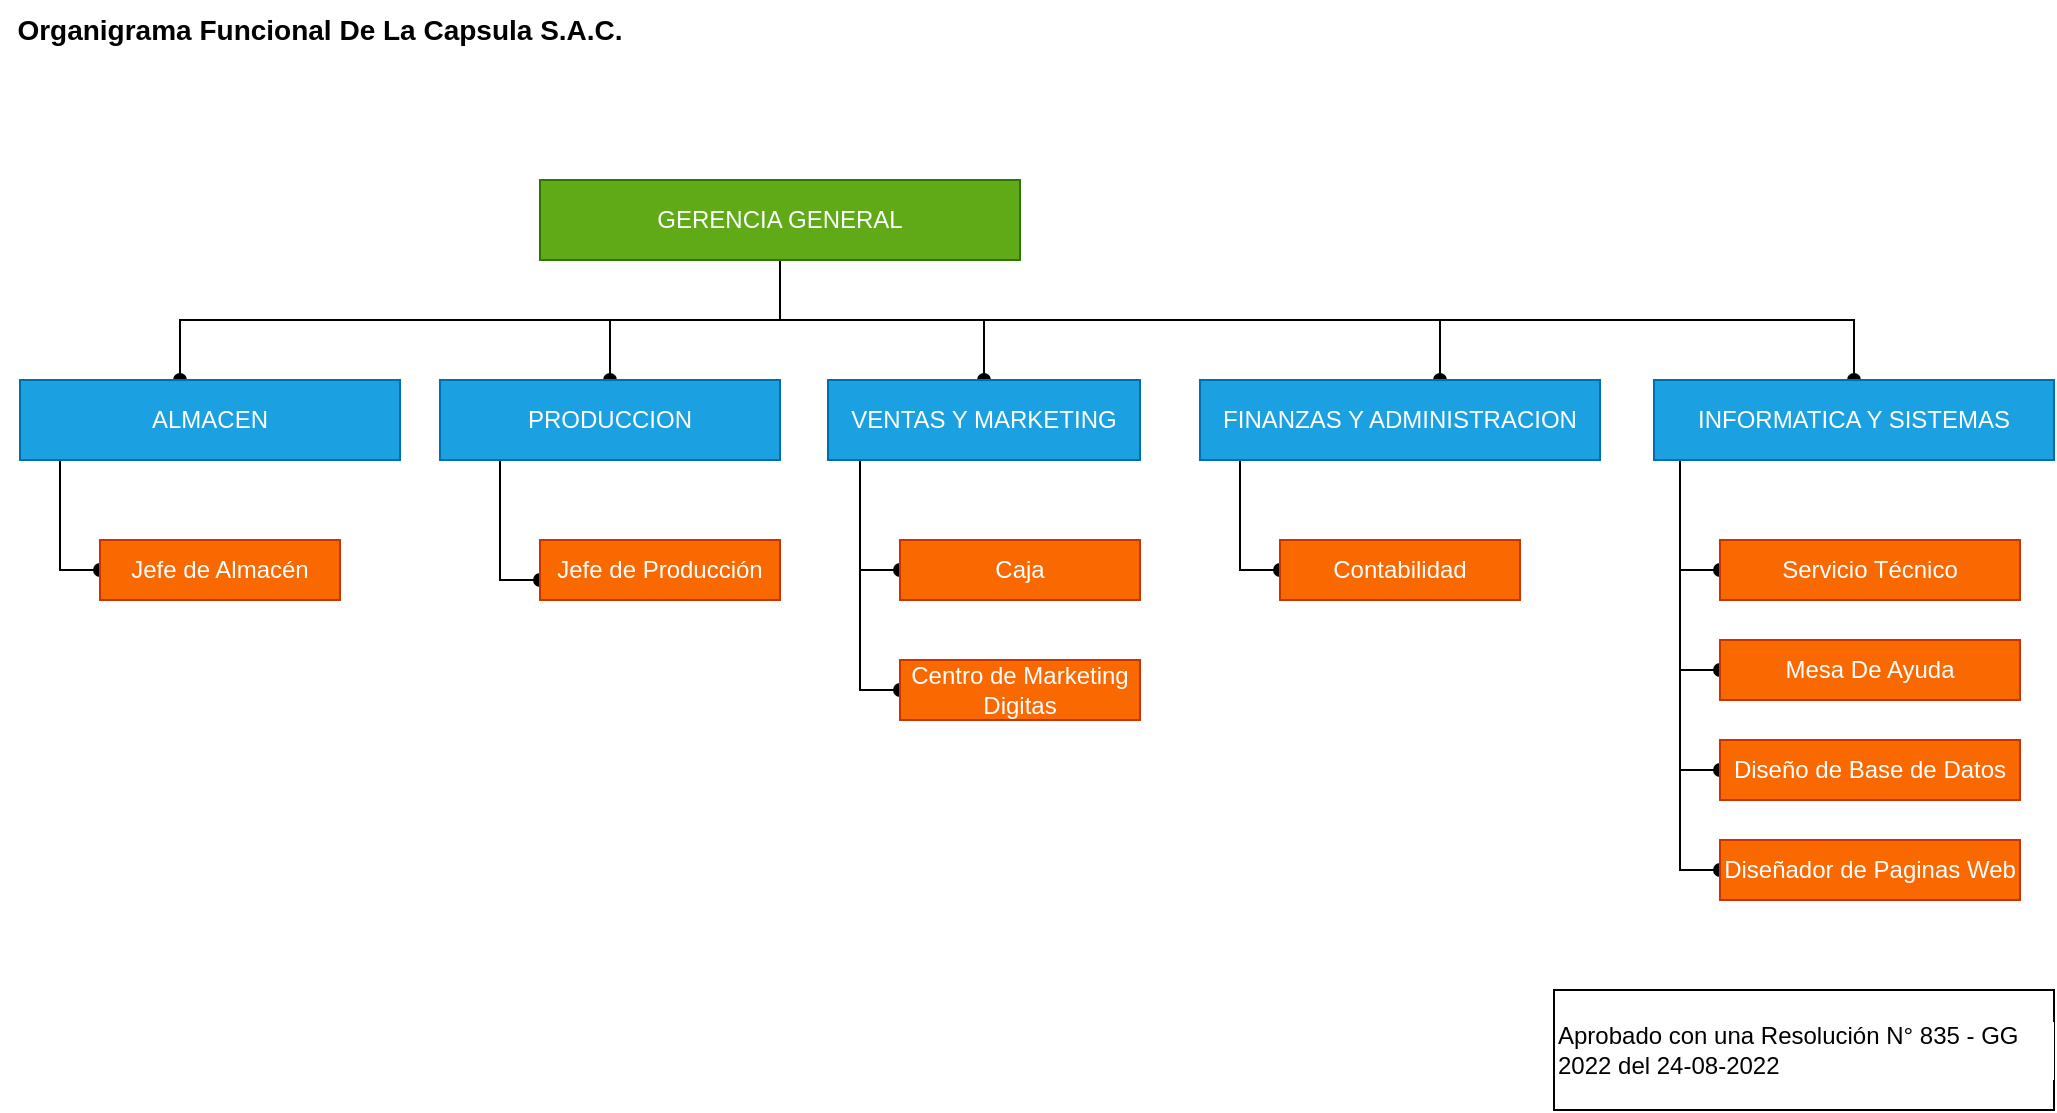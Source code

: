 <mxfile version="20.2.7" type="github">
  <diagram id="Vi270yx5NiI0KdHWeNEd" name="Página-1">
    <mxGraphModel dx="1422" dy="754" grid="1" gridSize="10" guides="1" tooltips="1" connect="1" arrows="1" fold="1" page="1" pageScale="1" pageWidth="827" pageHeight="1169" math="0" shadow="0">
      <root>
        <mxCell id="0" />
        <mxCell id="1" parent="0" />
        <mxCell id="A9OhPKMktBBxqQRQdVkh-3" value="" style="edgeStyle=orthogonalEdgeStyle;rounded=0;orthogonalLoop=1;jettySize=auto;html=1;strokeColor=default;endArrow=oval;endFill=1;" parent="1" source="A9OhPKMktBBxqQRQdVkh-1" target="A9OhPKMktBBxqQRQdVkh-2" edge="1">
          <mxGeometry relative="1" as="geometry">
            <Array as="points">
              <mxPoint x="390" y="190" />
              <mxPoint x="90" y="190" />
            </Array>
          </mxGeometry>
        </mxCell>
        <mxCell id="A9OhPKMktBBxqQRQdVkh-6" value="" style="edgeStyle=orthogonalEdgeStyle;rounded=0;orthogonalLoop=1;jettySize=auto;html=1;endArrow=oval;endFill=1;" parent="1" source="A9OhPKMktBBxqQRQdVkh-1" target="A9OhPKMktBBxqQRQdVkh-5" edge="1">
          <mxGeometry relative="1" as="geometry" />
        </mxCell>
        <mxCell id="A9OhPKMktBBxqQRQdVkh-8" value="" style="edgeStyle=orthogonalEdgeStyle;rounded=0;orthogonalLoop=1;jettySize=auto;html=1;endArrow=oval;endFill=1;" parent="1" source="A9OhPKMktBBxqQRQdVkh-1" target="A9OhPKMktBBxqQRQdVkh-7" edge="1">
          <mxGeometry relative="1" as="geometry" />
        </mxCell>
        <mxCell id="A9OhPKMktBBxqQRQdVkh-10" value="" style="edgeStyle=orthogonalEdgeStyle;rounded=0;orthogonalLoop=1;jettySize=auto;html=1;endArrow=oval;endFill=1;" parent="1" source="A9OhPKMktBBxqQRQdVkh-1" target="A9OhPKMktBBxqQRQdVkh-9" edge="1">
          <mxGeometry relative="1" as="geometry">
            <Array as="points">
              <mxPoint x="390" y="190" />
              <mxPoint x="720" y="190" />
            </Array>
          </mxGeometry>
        </mxCell>
        <mxCell id="A9OhPKMktBBxqQRQdVkh-28" style="edgeStyle=orthogonalEdgeStyle;rounded=0;orthogonalLoop=1;jettySize=auto;html=1;entryX=0.5;entryY=0;entryDx=0;entryDy=0;fontColor=#000000;endArrow=oval;endFill=1;strokeColor=default;" parent="1" source="A9OhPKMktBBxqQRQdVkh-1" target="A9OhPKMktBBxqQRQdVkh-27" edge="1">
          <mxGeometry relative="1" as="geometry">
            <Array as="points">
              <mxPoint x="390" y="190" />
              <mxPoint x="927" y="190" />
            </Array>
          </mxGeometry>
        </mxCell>
        <mxCell id="A9OhPKMktBBxqQRQdVkh-1" value="GERENCIA GENERAL" style="rounded=0;whiteSpace=wrap;html=1;fillColor=#60a917;strokeColor=#2D7600;fontColor=#ffffff;" parent="1" vertex="1">
          <mxGeometry x="270" y="120" width="240" height="40" as="geometry" />
        </mxCell>
        <mxCell id="Qr10lvx-v81nNjawSIgx-3" style="edgeStyle=orthogonalEdgeStyle;rounded=0;orthogonalLoop=1;jettySize=auto;html=1;entryX=0;entryY=0.5;entryDx=0;entryDy=0;fontSize=14;fontColor=#000000;endArrow=oval;endFill=1;strokeColor=default;" edge="1" parent="1" source="A9OhPKMktBBxqQRQdVkh-2" target="Qr10lvx-v81nNjawSIgx-2">
          <mxGeometry relative="1" as="geometry">
            <Array as="points">
              <mxPoint x="30" y="315" />
            </Array>
          </mxGeometry>
        </mxCell>
        <mxCell id="A9OhPKMktBBxqQRQdVkh-2" value="ALMACEN" style="whiteSpace=wrap;html=1;fillColor=#1ba1e2;strokeColor=#006EAF;rounded=0;fontColor=#ffffff;" parent="1" vertex="1">
          <mxGeometry x="10" y="220" width="190" height="40" as="geometry" />
        </mxCell>
        <mxCell id="A9OhPKMktBBxqQRQdVkh-16" value="" style="edgeStyle=orthogonalEdgeStyle;rounded=0;orthogonalLoop=1;jettySize=auto;html=1;fontColor=#FFFFFF;endArrow=oval;endFill=1;strokeColor=default;" parent="1" source="A9OhPKMktBBxqQRQdVkh-5" target="A9OhPKMktBBxqQRQdVkh-15" edge="1">
          <mxGeometry relative="1" as="geometry">
            <Array as="points">
              <mxPoint x="250" y="320" />
            </Array>
          </mxGeometry>
        </mxCell>
        <mxCell id="A9OhPKMktBBxqQRQdVkh-5" value="PRODUCCION" style="whiteSpace=wrap;html=1;fillColor=#1ba1e2;strokeColor=#006EAF;rounded=0;fontColor=#ffffff;" parent="1" vertex="1">
          <mxGeometry x="220" y="220" width="170" height="40" as="geometry" />
        </mxCell>
        <mxCell id="A9OhPKMktBBxqQRQdVkh-18" value="" style="edgeStyle=orthogonalEdgeStyle;rounded=0;orthogonalLoop=1;jettySize=auto;html=1;fontColor=#FFFFFF;endArrow=oval;endFill=1;strokeColor=default;entryX=0;entryY=0.5;entryDx=0;entryDy=0;" parent="1" source="A9OhPKMktBBxqQRQdVkh-7" target="A9OhPKMktBBxqQRQdVkh-17" edge="1">
          <mxGeometry relative="1" as="geometry">
            <mxPoint x="430" y="290" as="targetPoint" />
            <Array as="points">
              <mxPoint x="430" y="315" />
            </Array>
          </mxGeometry>
        </mxCell>
        <mxCell id="A9OhPKMktBBxqQRQdVkh-22" style="edgeStyle=orthogonalEdgeStyle;rounded=0;orthogonalLoop=1;jettySize=auto;html=1;entryX=0;entryY=0.5;entryDx=0;entryDy=0;fontColor=#FFFFFF;endArrow=oval;endFill=1;strokeColor=default;" parent="1" source="A9OhPKMktBBxqQRQdVkh-7" target="A9OhPKMktBBxqQRQdVkh-21" edge="1">
          <mxGeometry relative="1" as="geometry">
            <Array as="points">
              <mxPoint x="430" y="375" />
            </Array>
          </mxGeometry>
        </mxCell>
        <mxCell id="A9OhPKMktBBxqQRQdVkh-7" value="VENTAS Y MARKETING" style="whiteSpace=wrap;html=1;fillColor=#1ba1e2;strokeColor=#006EAF;rounded=0;fontColor=#ffffff;" parent="1" vertex="1">
          <mxGeometry x="414" y="220" width="156" height="40" as="geometry" />
        </mxCell>
        <mxCell id="Qr10lvx-v81nNjawSIgx-11" style="edgeStyle=orthogonalEdgeStyle;rounded=0;orthogonalLoop=1;jettySize=auto;html=1;entryX=0;entryY=0.5;entryDx=0;entryDy=0;fontSize=14;fontColor=#000000;endArrow=oval;endFill=1;strokeColor=default;" edge="1" parent="1" source="A9OhPKMktBBxqQRQdVkh-9" target="Qr10lvx-v81nNjawSIgx-10">
          <mxGeometry relative="1" as="geometry">
            <Array as="points">
              <mxPoint x="620" y="315" />
            </Array>
          </mxGeometry>
        </mxCell>
        <mxCell id="A9OhPKMktBBxqQRQdVkh-9" value="FINANZAS Y ADMINISTRACION" style="whiteSpace=wrap;html=1;fillColor=#1ba1e2;strokeColor=#006EAF;rounded=0;fontColor=#ffffff;" parent="1" vertex="1">
          <mxGeometry x="600" y="220" width="200" height="40" as="geometry" />
        </mxCell>
        <mxCell id="A9OhPKMktBBxqQRQdVkh-15" value="Jefe de Producción" style="whiteSpace=wrap;html=1;fillColor=#fa6800;strokeColor=#C73500;fontColor=#FFFFFF;rounded=0;" parent="1" vertex="1">
          <mxGeometry x="270" y="300" width="120" height="30" as="geometry" />
        </mxCell>
        <mxCell id="A9OhPKMktBBxqQRQdVkh-17" value="Caja" style="whiteSpace=wrap;html=1;fillColor=#fa6800;strokeColor=#C73500;fontColor=#FFFFFF;rounded=0;" parent="1" vertex="1">
          <mxGeometry x="450" y="300" width="120" height="30" as="geometry" />
        </mxCell>
        <mxCell id="A9OhPKMktBBxqQRQdVkh-21" value="Centro de Marketing Digitas" style="whiteSpace=wrap;html=1;fillColor=#fa6800;strokeColor=#C73500;fontColor=#FFFFFF;rounded=0;" parent="1" vertex="1">
          <mxGeometry x="450" y="360" width="120" height="30" as="geometry" />
        </mxCell>
        <mxCell id="A9OhPKMktBBxqQRQdVkh-23" value="Text" style="text;html=1;strokeColor=none;fillColor=none;align=center;verticalAlign=middle;whiteSpace=wrap;rounded=0;fontColor=#FFFFFF;" parent="1" vertex="1">
          <mxGeometry x="380" y="360" width="60" height="30" as="geometry" />
        </mxCell>
        <mxCell id="A9OhPKMktBBxqQRQdVkh-26" value="Organigrama Funcional De La Capsula S.A.C." style="text;html=1;strokeColor=none;fillColor=none;align=center;verticalAlign=middle;whiteSpace=wrap;rounded=0;labelBackgroundColor=#FFFFFF;fontColor=#000000;fontStyle=1;fontSize=14;" parent="1" vertex="1">
          <mxGeometry y="30" width="320" height="30" as="geometry" />
        </mxCell>
        <mxCell id="A9OhPKMktBBxqQRQdVkh-31" style="edgeStyle=orthogonalEdgeStyle;rounded=0;orthogonalLoop=1;jettySize=auto;html=1;entryX=0;entryY=0.5;entryDx=0;entryDy=0;fontColor=#000000;endArrow=oval;endFill=1;strokeColor=default;" parent="1" source="A9OhPKMktBBxqQRQdVkh-27" target="A9OhPKMktBBxqQRQdVkh-29" edge="1">
          <mxGeometry relative="1" as="geometry">
            <Array as="points">
              <mxPoint x="840" y="315" />
            </Array>
          </mxGeometry>
        </mxCell>
        <mxCell id="A9OhPKMktBBxqQRQdVkh-32" style="edgeStyle=orthogonalEdgeStyle;rounded=0;orthogonalLoop=1;jettySize=auto;html=1;entryX=0;entryY=0.5;entryDx=0;entryDy=0;fontColor=#000000;endArrow=oval;endFill=1;strokeColor=default;" parent="1" source="A9OhPKMktBBxqQRQdVkh-27" target="A9OhPKMktBBxqQRQdVkh-30" edge="1">
          <mxGeometry relative="1" as="geometry">
            <Array as="points">
              <mxPoint x="840" y="365" />
            </Array>
          </mxGeometry>
        </mxCell>
        <mxCell id="Qr10lvx-v81nNjawSIgx-5" style="edgeStyle=orthogonalEdgeStyle;rounded=0;orthogonalLoop=1;jettySize=auto;html=1;fontSize=14;fontColor=#000000;endArrow=oval;endFill=1;strokeColor=default;entryX=0;entryY=0.5;entryDx=0;entryDy=0;" edge="1" parent="1" source="A9OhPKMktBBxqQRQdVkh-27" target="Qr10lvx-v81nNjawSIgx-6">
          <mxGeometry relative="1" as="geometry">
            <mxPoint x="840" y="440" as="targetPoint" />
            <Array as="points">
              <mxPoint x="840" y="415" />
            </Array>
          </mxGeometry>
        </mxCell>
        <mxCell id="Qr10lvx-v81nNjawSIgx-9" style="edgeStyle=orthogonalEdgeStyle;rounded=0;orthogonalLoop=1;jettySize=auto;html=1;entryX=0;entryY=0.5;entryDx=0;entryDy=0;fontSize=14;fontColor=#000000;endArrow=oval;endFill=1;strokeColor=default;" edge="1" parent="1" source="A9OhPKMktBBxqQRQdVkh-27" target="Qr10lvx-v81nNjawSIgx-8">
          <mxGeometry relative="1" as="geometry">
            <Array as="points">
              <mxPoint x="840" y="465" />
            </Array>
          </mxGeometry>
        </mxCell>
        <mxCell id="A9OhPKMktBBxqQRQdVkh-27" value="INFORMATICA Y SISTEMAS" style="whiteSpace=wrap;html=1;fillColor=#1ba1e2;strokeColor=#006EAF;rounded=0;fontColor=#ffffff;" parent="1" vertex="1">
          <mxGeometry x="827" y="220" width="200" height="40" as="geometry" />
        </mxCell>
        <mxCell id="A9OhPKMktBBxqQRQdVkh-29" value="Servicio Técnico" style="whiteSpace=wrap;html=1;fillColor=#fa6800;strokeColor=#C73500;fontColor=#FFFFFF;rounded=0;" parent="1" vertex="1">
          <mxGeometry x="860" y="300" width="150" height="30" as="geometry" />
        </mxCell>
        <mxCell id="A9OhPKMktBBxqQRQdVkh-30" value="Mesa De Ayuda" style="whiteSpace=wrap;html=1;fillColor=#fa6800;strokeColor=#C73500;fontColor=#FFFFFF;rounded=0;" parent="1" vertex="1">
          <mxGeometry x="860" y="350" width="150" height="30" as="geometry" />
        </mxCell>
        <mxCell id="A9OhPKMktBBxqQRQdVkh-34" value="Aprobado con una Resolución N° 835 - GG 2022 del 24-08-2022&amp;nbsp;" style="rounded=0;whiteSpace=wrap;html=1;labelBackgroundColor=#FFFFFF;fontColor=#000000;align=left;" parent="1" vertex="1">
          <mxGeometry x="777" y="525" width="250" height="60" as="geometry" />
        </mxCell>
        <mxCell id="Qr10lvx-v81nNjawSIgx-2" value="Jefe de Almacén" style="whiteSpace=wrap;html=1;fillColor=#fa6800;strokeColor=#C73500;fontColor=#FFFFFF;rounded=0;" vertex="1" parent="1">
          <mxGeometry x="50" y="300" width="120" height="30" as="geometry" />
        </mxCell>
        <mxCell id="Qr10lvx-v81nNjawSIgx-6" value="Diseño de Base de Datos" style="whiteSpace=wrap;html=1;fillColor=#fa6800;strokeColor=#C73500;fontColor=#FFFFFF;rounded=0;" vertex="1" parent="1">
          <mxGeometry x="860" y="400" width="150" height="30" as="geometry" />
        </mxCell>
        <mxCell id="Qr10lvx-v81nNjawSIgx-8" value="Diseñador de Paginas Web" style="whiteSpace=wrap;html=1;fillColor=#fa6800;strokeColor=#C73500;fontColor=#FFFFFF;rounded=0;" vertex="1" parent="1">
          <mxGeometry x="860" y="450" width="150" height="30" as="geometry" />
        </mxCell>
        <mxCell id="Qr10lvx-v81nNjawSIgx-10" value="Contabilidad" style="whiteSpace=wrap;html=1;fillColor=#fa6800;strokeColor=#C73500;fontColor=#FFFFFF;rounded=0;" vertex="1" parent="1">
          <mxGeometry x="640" y="300" width="120" height="30" as="geometry" />
        </mxCell>
      </root>
    </mxGraphModel>
  </diagram>
</mxfile>
